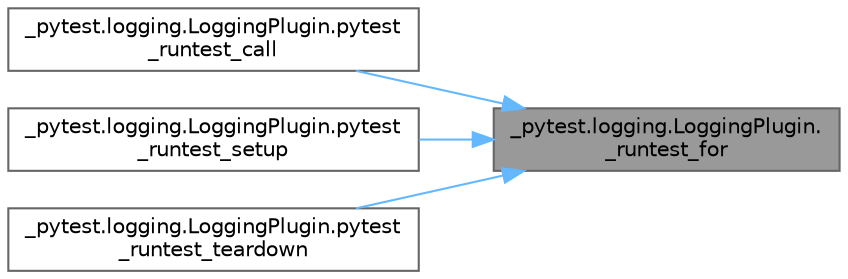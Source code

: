 digraph "_pytest.logging.LoggingPlugin._runtest_for"
{
 // LATEX_PDF_SIZE
  bgcolor="transparent";
  edge [fontname=Helvetica,fontsize=10,labelfontname=Helvetica,labelfontsize=10];
  node [fontname=Helvetica,fontsize=10,shape=box,height=0.2,width=0.4];
  rankdir="RL";
  Node1 [id="Node000001",label="_pytest.logging.LoggingPlugin.\l_runtest_for",height=0.2,width=0.4,color="gray40", fillcolor="grey60", style="filled", fontcolor="black",tooltip=" "];
  Node1 -> Node2 [id="edge1_Node000001_Node000002",dir="back",color="steelblue1",style="solid",tooltip=" "];
  Node2 [id="Node000002",label="_pytest.logging.LoggingPlugin.pytest\l_runtest_call",height=0.2,width=0.4,color="grey40", fillcolor="white", style="filled",URL="$class__pytest_1_1logging_1_1_logging_plugin.html#ae224227a16a36765e1e0ba4573564c2a",tooltip=" "];
  Node1 -> Node3 [id="edge2_Node000001_Node000003",dir="back",color="steelblue1",style="solid",tooltip=" "];
  Node3 [id="Node000003",label="_pytest.logging.LoggingPlugin.pytest\l_runtest_setup",height=0.2,width=0.4,color="grey40", fillcolor="white", style="filled",URL="$class__pytest_1_1logging_1_1_logging_plugin.html#ab546feed75befded98c63dbb901144e3",tooltip=" "];
  Node1 -> Node4 [id="edge3_Node000001_Node000004",dir="back",color="steelblue1",style="solid",tooltip=" "];
  Node4 [id="Node000004",label="_pytest.logging.LoggingPlugin.pytest\l_runtest_teardown",height=0.2,width=0.4,color="grey40", fillcolor="white", style="filled",URL="$class__pytest_1_1logging_1_1_logging_plugin.html#aff002eded54cd3cb506fdc23974a8784",tooltip=" "];
}

